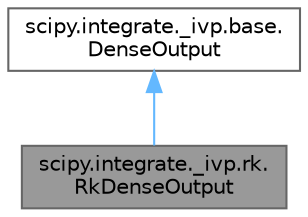 digraph "scipy.integrate._ivp.rk.RkDenseOutput"
{
 // LATEX_PDF_SIZE
  bgcolor="transparent";
  edge [fontname=Helvetica,fontsize=10,labelfontname=Helvetica,labelfontsize=10];
  node [fontname=Helvetica,fontsize=10,shape=box,height=0.2,width=0.4];
  Node1 [id="Node000001",label="scipy.integrate._ivp.rk.\lRkDenseOutput",height=0.2,width=0.4,color="gray40", fillcolor="grey60", style="filled", fontcolor="black",tooltip=" "];
  Node2 -> Node1 [id="edge1_Node000001_Node000002",dir="back",color="steelblue1",style="solid",tooltip=" "];
  Node2 [id="Node000002",label="scipy.integrate._ivp.base.\lDenseOutput",height=0.2,width=0.4,color="gray40", fillcolor="white", style="filled",URL="$db/d81/classscipy_1_1integrate_1_1__ivp_1_1base_1_1DenseOutput.html",tooltip=" "];
}
